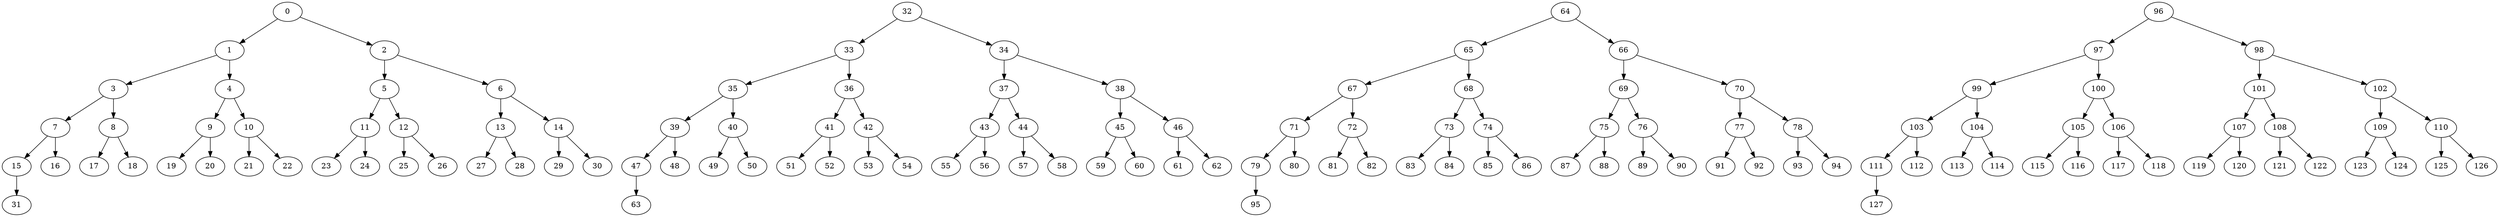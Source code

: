 strict digraph  {
0;
1;
2;
3;
4;
5;
6;
7;
8;
9;
10;
11;
12;
13;
14;
15;
16;
17;
18;
19;
20;
21;
22;
23;
24;
25;
26;
27;
28;
29;
30;
31;
32;
33;
34;
35;
36;
37;
38;
39;
40;
41;
42;
43;
44;
45;
46;
47;
48;
49;
50;
51;
52;
53;
54;
55;
56;
57;
58;
59;
60;
61;
62;
63;
64;
65;
66;
67;
68;
69;
70;
71;
72;
73;
74;
75;
76;
77;
78;
79;
80;
81;
82;
83;
84;
85;
86;
87;
88;
89;
90;
91;
92;
93;
94;
95;
96;
97;
98;
99;
100;
101;
102;
103;
104;
105;
106;
107;
108;
109;
110;
111;
112;
113;
114;
115;
116;
117;
118;
119;
120;
121;
122;
123;
124;
125;
126;
127;
0 -> 1;
0 -> 2;
1 -> 3;
1 -> 4;
2 -> 5;
2 -> 6;
3 -> 7;
3 -> 8;
4 -> 9;
4 -> 10;
5 -> 11;
5 -> 12;
6 -> 13;
6 -> 14;
7 -> 15;
7 -> 16;
8 -> 17;
8 -> 18;
9 -> 19;
9 -> 20;
10 -> 21;
10 -> 22;
11 -> 23;
11 -> 24;
12 -> 25;
12 -> 26;
13 -> 27;
13 -> 28;
14 -> 29;
14 -> 30;
15 -> 31;
32 -> 33;
32 -> 34;
33 -> 35;
33 -> 36;
34 -> 37;
34 -> 38;
35 -> 39;
35 -> 40;
36 -> 41;
36 -> 42;
37 -> 43;
37 -> 44;
38 -> 45;
38 -> 46;
39 -> 47;
39 -> 48;
40 -> 49;
40 -> 50;
41 -> 51;
41 -> 52;
42 -> 53;
42 -> 54;
43 -> 55;
43 -> 56;
44 -> 57;
44 -> 58;
45 -> 59;
45 -> 60;
46 -> 61;
46 -> 62;
47 -> 63;
64 -> 65;
64 -> 66;
65 -> 67;
65 -> 68;
66 -> 69;
66 -> 70;
67 -> 71;
67 -> 72;
68 -> 73;
68 -> 74;
69 -> 75;
69 -> 76;
70 -> 77;
70 -> 78;
71 -> 79;
71 -> 80;
72 -> 81;
72 -> 82;
73 -> 83;
73 -> 84;
74 -> 85;
74 -> 86;
75 -> 87;
75 -> 88;
76 -> 89;
76 -> 90;
77 -> 91;
77 -> 92;
78 -> 93;
78 -> 94;
79 -> 95;
96 -> 97;
96 -> 98;
97 -> 99;
97 -> 100;
98 -> 101;
98 -> 102;
99 -> 103;
99 -> 104;
100 -> 105;
100 -> 106;
101 -> 107;
101 -> 108;
102 -> 109;
102 -> 110;
103 -> 111;
103 -> 112;
104 -> 113;
104 -> 114;
105 -> 115;
105 -> 116;
106 -> 117;
106 -> 118;
107 -> 119;
107 -> 120;
108 -> 121;
108 -> 122;
109 -> 123;
109 -> 124;
110 -> 125;
110 -> 126;
111 -> 127;
}
